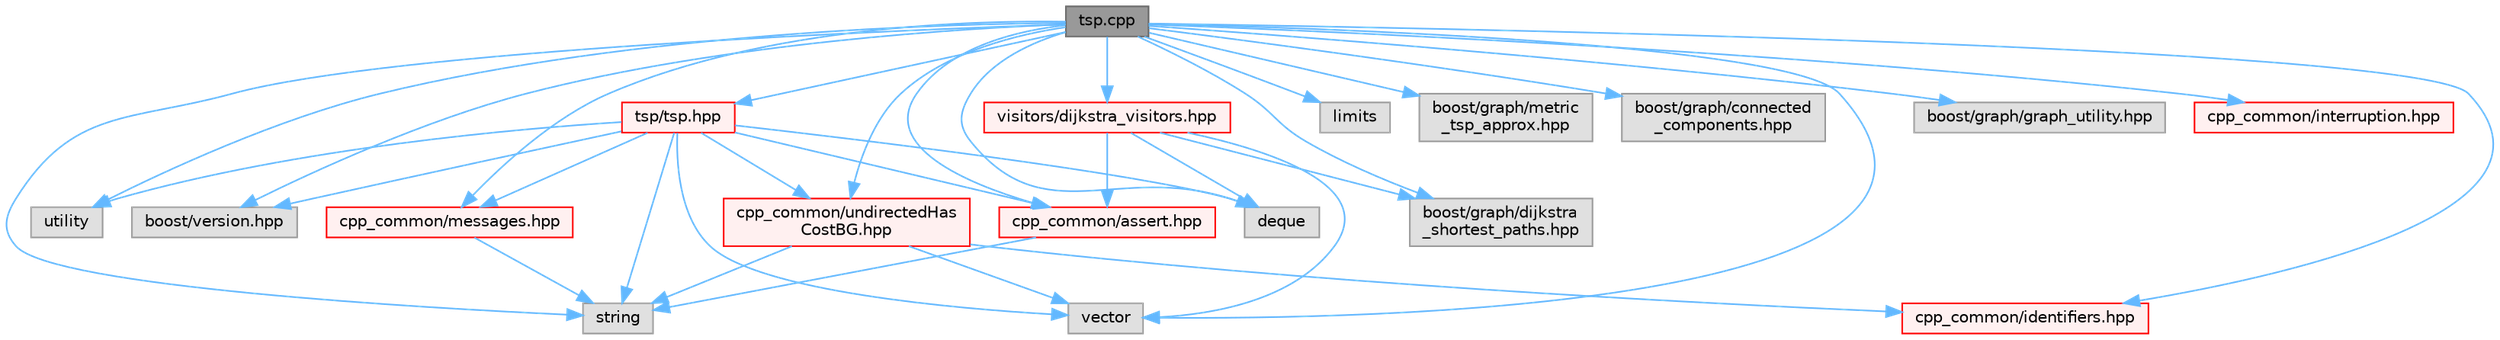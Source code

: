 digraph "tsp.cpp"
{
 // LATEX_PDF_SIZE
  bgcolor="transparent";
  edge [fontname=Helvetica,fontsize=10,labelfontname=Helvetica,labelfontsize=10];
  node [fontname=Helvetica,fontsize=10,shape=box,height=0.2,width=0.4];
  Node1 [id="Node000001",label="tsp.cpp",height=0.2,width=0.4,color="gray40", fillcolor="grey60", style="filled", fontcolor="black",tooltip=" "];
  Node1 -> Node2 [id="edge1_Node000001_Node000002",color="steelblue1",style="solid",tooltip=" "];
  Node2 [id="Node000002",label="tsp/tsp.hpp",height=0.2,width=0.4,color="red", fillcolor="#FFF0F0", style="filled",URL="$tsp_8hpp.html",tooltip=" "];
  Node2 -> Node4 [id="edge2_Node000002_Node000004",color="steelblue1",style="solid",tooltip=" "];
  Node4 [id="Node000004",label="string",height=0.2,width=0.4,color="grey60", fillcolor="#E0E0E0", style="filled",tooltip=" "];
  Node2 -> Node5 [id="edge3_Node000002_Node000005",color="steelblue1",style="solid",tooltip=" "];
  Node5 [id="Node000005",label="utility",height=0.2,width=0.4,color="grey60", fillcolor="#E0E0E0", style="filled",tooltip=" "];
  Node2 -> Node6 [id="edge4_Node000002_Node000006",color="steelblue1",style="solid",tooltip=" "];
  Node6 [id="Node000006",label="deque",height=0.2,width=0.4,color="grey60", fillcolor="#E0E0E0", style="filled",tooltip=" "];
  Node2 -> Node7 [id="edge5_Node000002_Node000007",color="steelblue1",style="solid",tooltip=" "];
  Node7 [id="Node000007",label="vector",height=0.2,width=0.4,color="grey60", fillcolor="#E0E0E0", style="filled",tooltip=" "];
  Node2 -> Node11 [id="edge6_Node000002_Node000011",color="steelblue1",style="solid",tooltip=" "];
  Node11 [id="Node000011",label="boost/version.hpp",height=0.2,width=0.4,color="grey60", fillcolor="#E0E0E0", style="filled",tooltip=" "];
  Node2 -> Node15 [id="edge7_Node000002_Node000015",color="steelblue1",style="solid",tooltip=" "];
  Node15 [id="Node000015",label="cpp_common/messages.hpp",height=0.2,width=0.4,color="red", fillcolor="#FFF0F0", style="filled",URL="$messages_8hpp.html",tooltip=" "];
  Node15 -> Node4 [id="edge8_Node000015_Node000004",color="steelblue1",style="solid",tooltip=" "];
  Node2 -> Node17 [id="edge9_Node000002_Node000017",color="steelblue1",style="solid",tooltip=" "];
  Node17 [id="Node000017",label="cpp_common/assert.hpp",height=0.2,width=0.4,color="red", fillcolor="#FFF0F0", style="filled",URL="$assert_8hpp.html",tooltip="Assertions Handling."];
  Node17 -> Node4 [id="edge10_Node000017_Node000004",color="steelblue1",style="solid",tooltip=" "];
  Node2 -> Node19 [id="edge11_Node000002_Node000019",color="steelblue1",style="solid",tooltip=" "];
  Node19 [id="Node000019",label="cpp_common/undirectedHas\lCostBG.hpp",height=0.2,width=0.4,color="red", fillcolor="#FFF0F0", style="filled",URL="$undirectedHasCostBG_8hpp.html",tooltip=" "];
  Node19 -> Node4 [id="edge12_Node000019_Node000004",color="steelblue1",style="solid",tooltip=" "];
  Node19 -> Node7 [id="edge13_Node000019_Node000007",color="steelblue1",style="solid",tooltip=" "];
  Node19 -> Node20 [id="edge14_Node000019_Node000020",color="steelblue1",style="solid",tooltip=" "];
  Node20 [id="Node000020",label="cpp_common/identifiers.hpp",height=0.2,width=0.4,color="red", fillcolor="#FFF0F0", style="filled",URL="$identifiers_8hpp.html",tooltip=" "];
  Node1 -> Node5 [id="edge15_Node000001_Node000005",color="steelblue1",style="solid",tooltip=" "];
  Node1 -> Node7 [id="edge16_Node000001_Node000007",color="steelblue1",style="solid",tooltip=" "];
  Node1 -> Node6 [id="edge17_Node000001_Node000006",color="steelblue1",style="solid",tooltip=" "];
  Node1 -> Node4 [id="edge18_Node000001_Node000004",color="steelblue1",style="solid",tooltip=" "];
  Node1 -> Node26 [id="edge19_Node000001_Node000026",color="steelblue1",style="solid",tooltip=" "];
  Node26 [id="Node000026",label="limits",height=0.2,width=0.4,color="grey60", fillcolor="#E0E0E0", style="filled",tooltip=" "];
  Node1 -> Node27 [id="edge20_Node000001_Node000027",color="steelblue1",style="solid",tooltip=" "];
  Node27 [id="Node000027",label="boost/graph/metric\l_tsp_approx.hpp",height=0.2,width=0.4,color="grey60", fillcolor="#E0E0E0", style="filled",tooltip=" "];
  Node1 -> Node28 [id="edge21_Node000001_Node000028",color="steelblue1",style="solid",tooltip=" "];
  Node28 [id="Node000028",label="boost/graph/connected\l_components.hpp",height=0.2,width=0.4,color="grey60", fillcolor="#E0E0E0", style="filled",tooltip=" "];
  Node1 -> Node29 [id="edge22_Node000001_Node000029",color="steelblue1",style="solid",tooltip=" "];
  Node29 [id="Node000029",label="boost/graph/dijkstra\l_shortest_paths.hpp",height=0.2,width=0.4,color="grey60", fillcolor="#E0E0E0", style="filled",tooltip=" "];
  Node1 -> Node30 [id="edge23_Node000001_Node000030",color="steelblue1",style="solid",tooltip=" "];
  Node30 [id="Node000030",label="boost/graph/graph_utility.hpp",height=0.2,width=0.4,color="grey60", fillcolor="#E0E0E0", style="filled",tooltip=" "];
  Node1 -> Node11 [id="edge24_Node000001_Node000011",color="steelblue1",style="solid",tooltip=" "];
  Node1 -> Node20 [id="edge25_Node000001_Node000020",color="steelblue1",style="solid",tooltip=" "];
  Node1 -> Node15 [id="edge26_Node000001_Node000015",color="steelblue1",style="solid",tooltip=" "];
  Node1 -> Node17 [id="edge27_Node000001_Node000017",color="steelblue1",style="solid",tooltip=" "];
  Node1 -> Node31 [id="edge28_Node000001_Node000031",color="steelblue1",style="solid",tooltip=" "];
  Node31 [id="Node000031",label="cpp_common/interruption.hpp",height=0.2,width=0.4,color="red", fillcolor="#FFF0F0", style="filled",URL="$interruption_8hpp.html",tooltip=" "];
  Node1 -> Node19 [id="edge29_Node000001_Node000019",color="steelblue1",style="solid",tooltip=" "];
  Node1 -> Node34 [id="edge30_Node000001_Node000034",color="steelblue1",style="solid",tooltip=" "];
  Node34 [id="Node000034",label="visitors/dijkstra_visitors.hpp",height=0.2,width=0.4,color="red", fillcolor="#FFF0F0", style="filled",URL="$dijkstra__visitors_8hpp.html",tooltip=" "];
  Node34 -> Node29 [id="edge31_Node000034_Node000029",color="steelblue1",style="solid",tooltip=" "];
  Node34 -> Node6 [id="edge32_Node000034_Node000006",color="steelblue1",style="solid",tooltip=" "];
  Node34 -> Node7 [id="edge33_Node000034_Node000007",color="steelblue1",style="solid",tooltip=" "];
  Node34 -> Node17 [id="edge34_Node000034_Node000017",color="steelblue1",style="solid",tooltip=" "];
}
